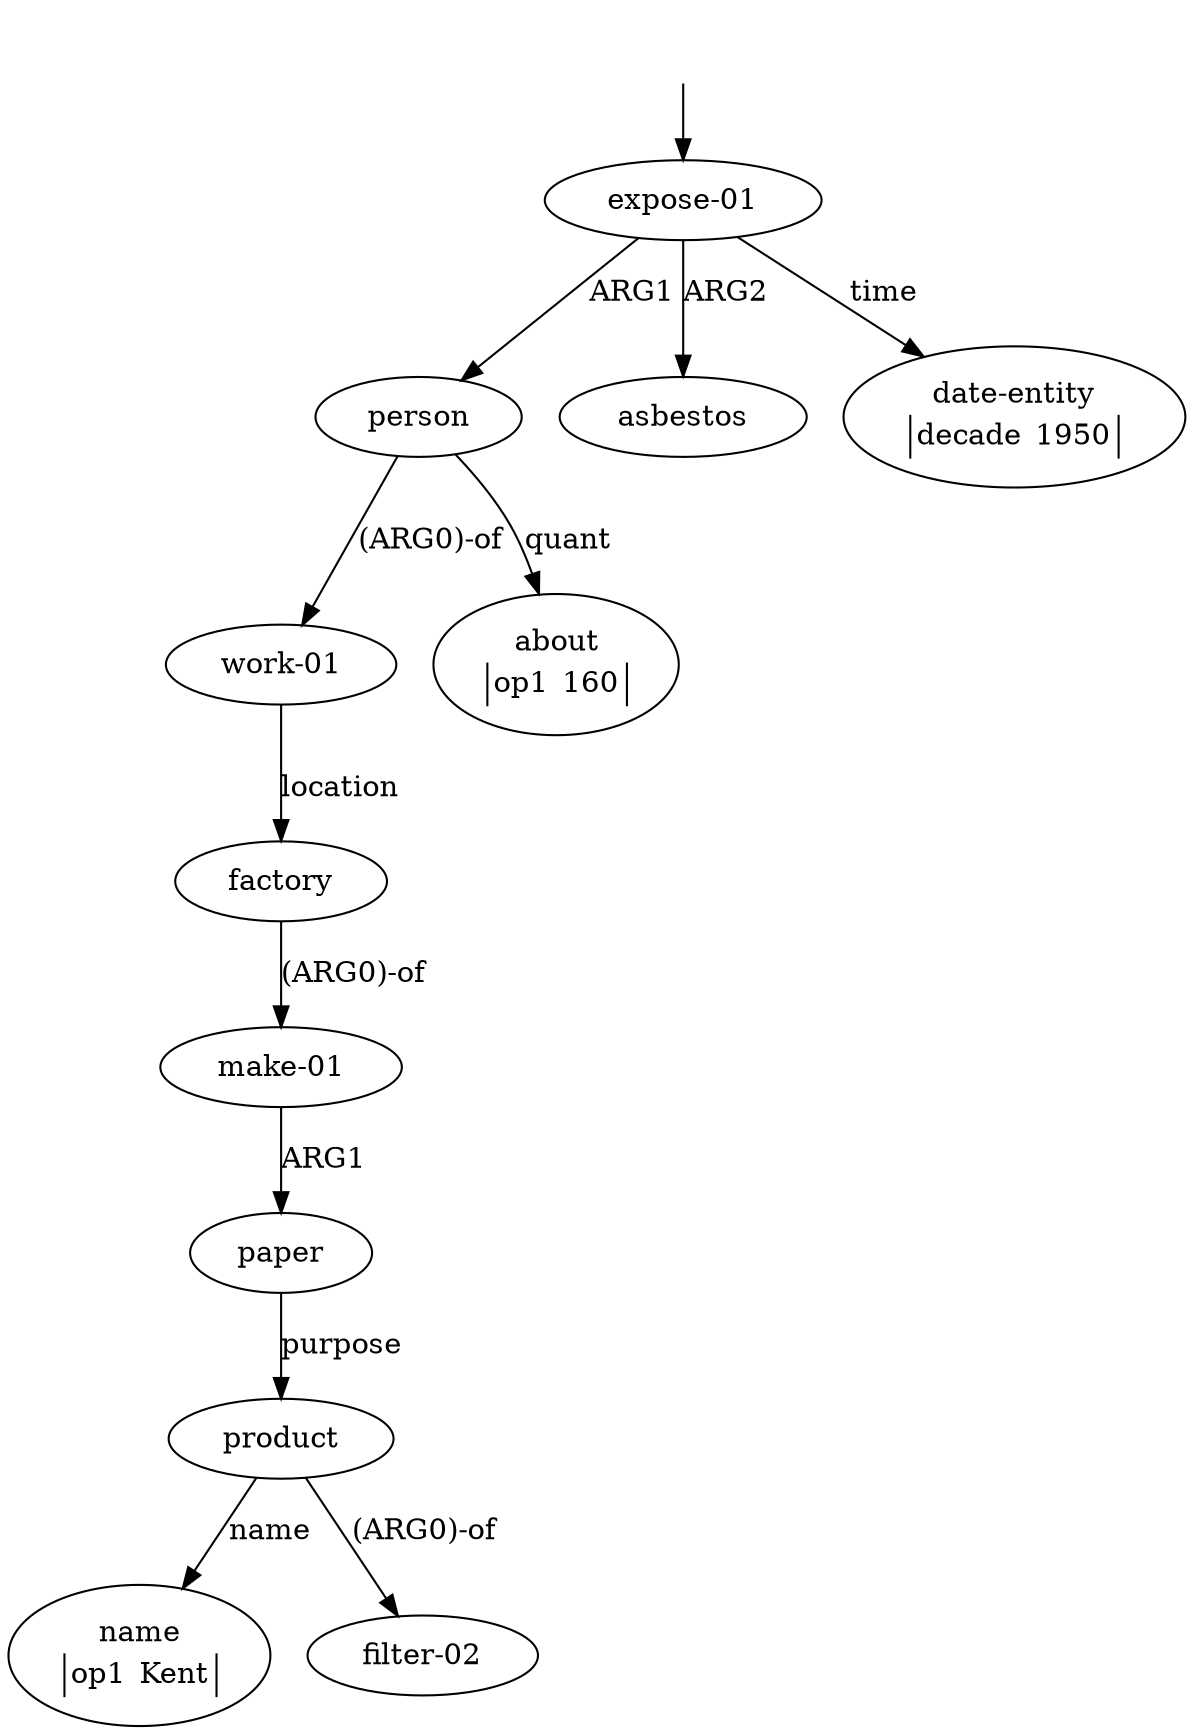digraph "20003024" {
  top [ style=invis ];
  top -> 0;
  0 [ label=<<table align="center" border="0" cellspacing="0"><tr><td colspan="2">expose-01</td></tr></table>> ];
  1 [ label=<<table align="center" border="0" cellspacing="0"><tr><td colspan="2">person</td></tr></table>> ];
  2 [ label=<<table align="center" border="0" cellspacing="0"><tr><td colspan="2">work-01</td></tr></table>> ];
  3 [ label=<<table align="center" border="0" cellspacing="0"><tr><td colspan="2">factory</td></tr></table>> ];
  4 [ label=<<table align="center" border="0" cellspacing="0"><tr><td colspan="2">make-01</td></tr></table>> ];
  5 [ label=<<table align="center" border="0" cellspacing="0"><tr><td colspan="2">paper</td></tr></table>> ];
  6 [ label=<<table align="center" border="0" cellspacing="0"><tr><td colspan="2">product</td></tr></table>> ];
  7 [ label=<<table align="center" border="0" cellspacing="0"><tr><td colspan="2">name</td></tr><tr><td sides="l" border="1" align="left">op1</td><td sides="r" border="1" align="left">Kent</td></tr></table>> ];
  8 [ label=<<table align="center" border="0" cellspacing="0"><tr><td colspan="2">filter-02</td></tr></table>> ];
  9 [ label=<<table align="center" border="0" cellspacing="0"><tr><td colspan="2">about</td></tr><tr><td sides="l" border="1" align="left">op1</td><td sides="r" border="1" align="left">160</td></tr></table>> ];
  10 [ label=<<table align="center" border="0" cellspacing="0"><tr><td colspan="2">asbestos</td></tr></table>> ];
  11 [ label=<<table align="center" border="0" cellspacing="0"><tr><td colspan="2">date-entity</td></tr><tr><td sides="l" border="1" align="left">decade</td><td sides="r" border="1" align="left">1950</td></tr></table>> ];
  6 -> 7 [ label="name" ];
  1 -> 2 [ label="(ARG0)-of" ];
  0 -> 11 [ label="time" ];
  2 -> 3 [ label="location" ];
  3 -> 4 [ label="(ARG0)-of" ];
  5 -> 6 [ label="purpose" ];
  0 -> 10 [ label="ARG2" ];
  1 -> 9 [ label="quant" ];
  6 -> 8 [ label="(ARG0)-of" ];
  0 -> 1 [ label="ARG1" ];
  4 -> 5 [ label="ARG1" ];
}

